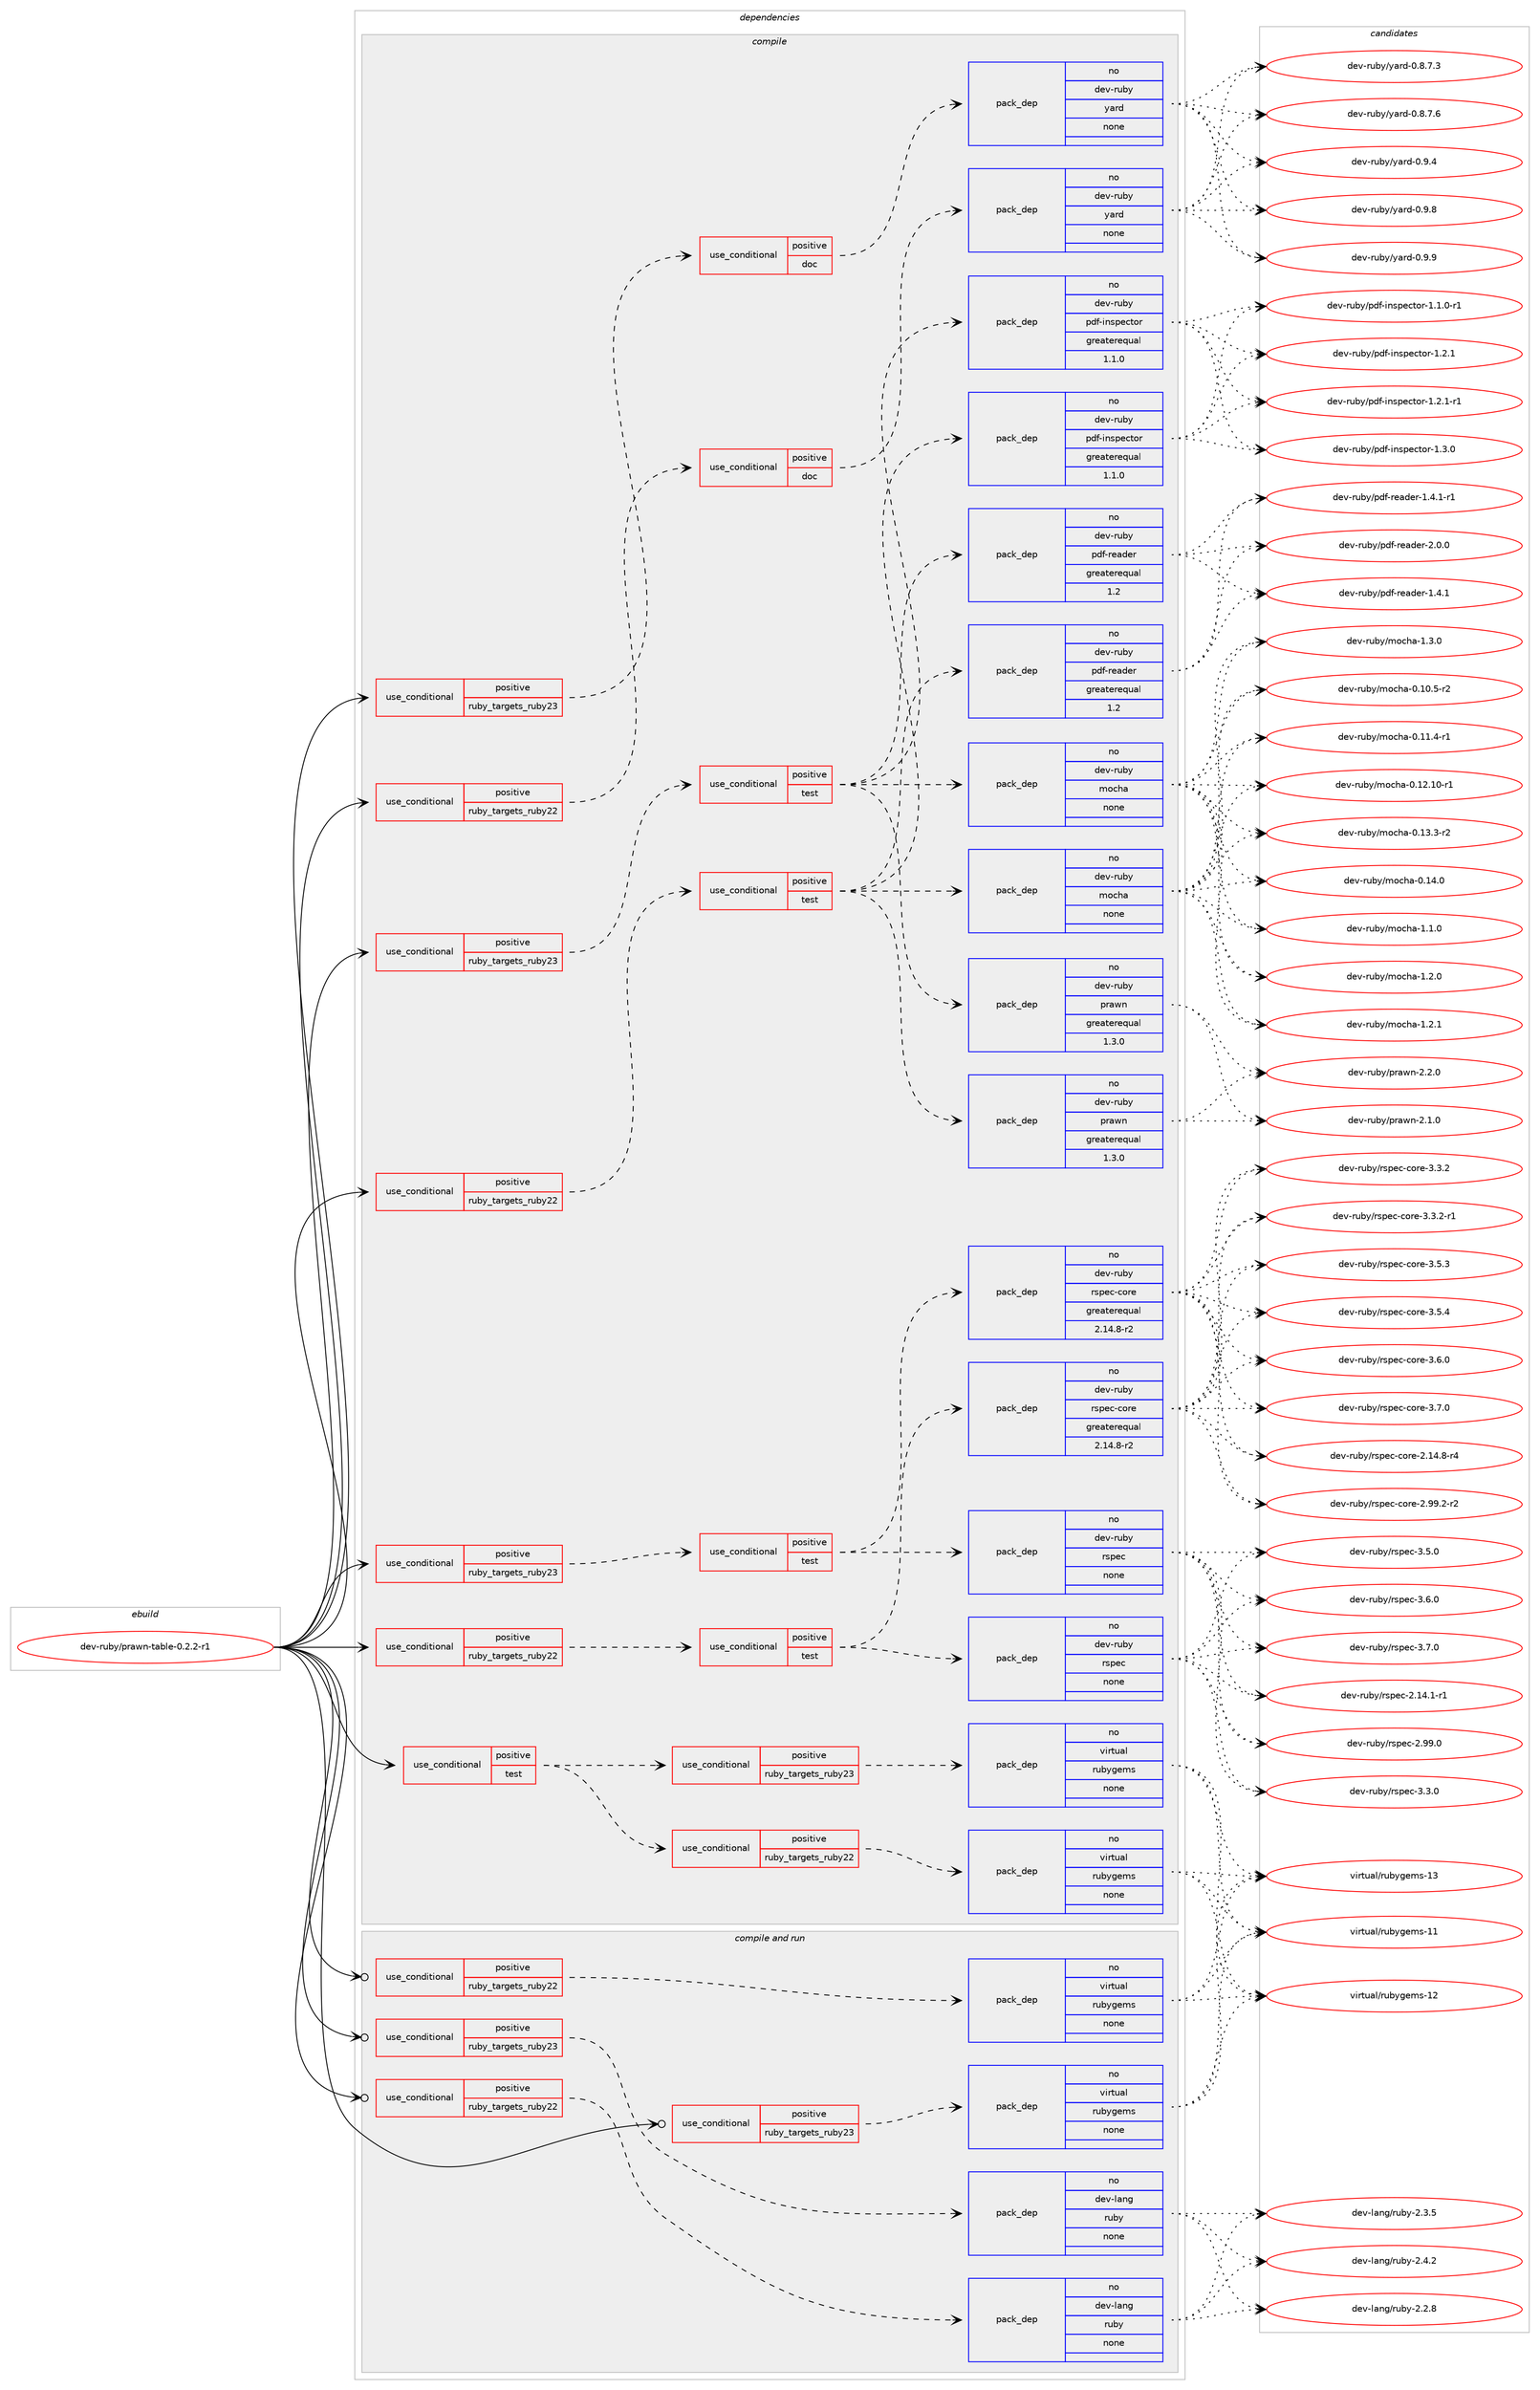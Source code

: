 digraph prolog {

# *************
# Graph options
# *************

newrank=true;
concentrate=true;
compound=true;
graph [rankdir=LR,fontname=Helvetica,fontsize=10,ranksep=1.5];#, ranksep=2.5, nodesep=0.2];
edge  [arrowhead=vee];
node  [fontname=Helvetica,fontsize=10];

# **********
# The ebuild
# **********

subgraph cluster_leftcol {
color=gray;
rank=same;
label=<<i>ebuild</i>>;
id [label="dev-ruby/prawn-table-0.2.2-r1", color=red, width=4, href="../dev-ruby/prawn-table-0.2.2-r1.svg"];
}

# ****************
# The dependencies
# ****************

subgraph cluster_midcol {
color=gray;
label=<<i>dependencies</i>>;
subgraph cluster_compile {
fillcolor="#eeeeee";
style=filled;
label=<<i>compile</i>>;
subgraph cond65507 {
dependency254744 [label=<<TABLE BORDER="0" CELLBORDER="1" CELLSPACING="0" CELLPADDING="4"><TR><TD ROWSPAN="3" CELLPADDING="10">use_conditional</TD></TR><TR><TD>positive</TD></TR><TR><TD>ruby_targets_ruby22</TD></TR></TABLE>>, shape=none, color=red];
subgraph cond65508 {
dependency254745 [label=<<TABLE BORDER="0" CELLBORDER="1" CELLSPACING="0" CELLPADDING="4"><TR><TD ROWSPAN="3" CELLPADDING="10">use_conditional</TD></TR><TR><TD>positive</TD></TR><TR><TD>doc</TD></TR></TABLE>>, shape=none, color=red];
subgraph pack185123 {
dependency254746 [label=<<TABLE BORDER="0" CELLBORDER="1" CELLSPACING="0" CELLPADDING="4" WIDTH="220"><TR><TD ROWSPAN="6" CELLPADDING="30">pack_dep</TD></TR><TR><TD WIDTH="110">no</TD></TR><TR><TD>dev-ruby</TD></TR><TR><TD>yard</TD></TR><TR><TD>none</TD></TR><TR><TD></TD></TR></TABLE>>, shape=none, color=blue];
}
dependency254745:e -> dependency254746:w [weight=20,style="dashed",arrowhead="vee"];
}
dependency254744:e -> dependency254745:w [weight=20,style="dashed",arrowhead="vee"];
}
id:e -> dependency254744:w [weight=20,style="solid",arrowhead="vee"];
subgraph cond65509 {
dependency254747 [label=<<TABLE BORDER="0" CELLBORDER="1" CELLSPACING="0" CELLPADDING="4"><TR><TD ROWSPAN="3" CELLPADDING="10">use_conditional</TD></TR><TR><TD>positive</TD></TR><TR><TD>ruby_targets_ruby22</TD></TR></TABLE>>, shape=none, color=red];
subgraph cond65510 {
dependency254748 [label=<<TABLE BORDER="0" CELLBORDER="1" CELLSPACING="0" CELLPADDING="4"><TR><TD ROWSPAN="3" CELLPADDING="10">use_conditional</TD></TR><TR><TD>positive</TD></TR><TR><TD>test</TD></TR></TABLE>>, shape=none, color=red];
subgraph pack185124 {
dependency254749 [label=<<TABLE BORDER="0" CELLBORDER="1" CELLSPACING="0" CELLPADDING="4" WIDTH="220"><TR><TD ROWSPAN="6" CELLPADDING="30">pack_dep</TD></TR><TR><TD WIDTH="110">no</TD></TR><TR><TD>dev-ruby</TD></TR><TR><TD>mocha</TD></TR><TR><TD>none</TD></TR><TR><TD></TD></TR></TABLE>>, shape=none, color=blue];
}
dependency254748:e -> dependency254749:w [weight=20,style="dashed",arrowhead="vee"];
subgraph pack185125 {
dependency254750 [label=<<TABLE BORDER="0" CELLBORDER="1" CELLSPACING="0" CELLPADDING="4" WIDTH="220"><TR><TD ROWSPAN="6" CELLPADDING="30">pack_dep</TD></TR><TR><TD WIDTH="110">no</TD></TR><TR><TD>dev-ruby</TD></TR><TR><TD>pdf-inspector</TD></TR><TR><TD>greaterequal</TD></TR><TR><TD>1.1.0</TD></TR></TABLE>>, shape=none, color=blue];
}
dependency254748:e -> dependency254750:w [weight=20,style="dashed",arrowhead="vee"];
subgraph pack185126 {
dependency254751 [label=<<TABLE BORDER="0" CELLBORDER="1" CELLSPACING="0" CELLPADDING="4" WIDTH="220"><TR><TD ROWSPAN="6" CELLPADDING="30">pack_dep</TD></TR><TR><TD WIDTH="110">no</TD></TR><TR><TD>dev-ruby</TD></TR><TR><TD>pdf-reader</TD></TR><TR><TD>greaterequal</TD></TR><TR><TD>1.2</TD></TR></TABLE>>, shape=none, color=blue];
}
dependency254748:e -> dependency254751:w [weight=20,style="dashed",arrowhead="vee"];
subgraph pack185127 {
dependency254752 [label=<<TABLE BORDER="0" CELLBORDER="1" CELLSPACING="0" CELLPADDING="4" WIDTH="220"><TR><TD ROWSPAN="6" CELLPADDING="30">pack_dep</TD></TR><TR><TD WIDTH="110">no</TD></TR><TR><TD>dev-ruby</TD></TR><TR><TD>prawn</TD></TR><TR><TD>greaterequal</TD></TR><TR><TD>1.3.0</TD></TR></TABLE>>, shape=none, color=blue];
}
dependency254748:e -> dependency254752:w [weight=20,style="dashed",arrowhead="vee"];
}
dependency254747:e -> dependency254748:w [weight=20,style="dashed",arrowhead="vee"];
}
id:e -> dependency254747:w [weight=20,style="solid",arrowhead="vee"];
subgraph cond65511 {
dependency254753 [label=<<TABLE BORDER="0" CELLBORDER="1" CELLSPACING="0" CELLPADDING="4"><TR><TD ROWSPAN="3" CELLPADDING="10">use_conditional</TD></TR><TR><TD>positive</TD></TR><TR><TD>ruby_targets_ruby22</TD></TR></TABLE>>, shape=none, color=red];
subgraph cond65512 {
dependency254754 [label=<<TABLE BORDER="0" CELLBORDER="1" CELLSPACING="0" CELLPADDING="4"><TR><TD ROWSPAN="3" CELLPADDING="10">use_conditional</TD></TR><TR><TD>positive</TD></TR><TR><TD>test</TD></TR></TABLE>>, shape=none, color=red];
subgraph pack185128 {
dependency254755 [label=<<TABLE BORDER="0" CELLBORDER="1" CELLSPACING="0" CELLPADDING="4" WIDTH="220"><TR><TD ROWSPAN="6" CELLPADDING="30">pack_dep</TD></TR><TR><TD WIDTH="110">no</TD></TR><TR><TD>dev-ruby</TD></TR><TR><TD>rspec</TD></TR><TR><TD>none</TD></TR><TR><TD></TD></TR></TABLE>>, shape=none, color=blue];
}
dependency254754:e -> dependency254755:w [weight=20,style="dashed",arrowhead="vee"];
subgraph pack185129 {
dependency254756 [label=<<TABLE BORDER="0" CELLBORDER="1" CELLSPACING="0" CELLPADDING="4" WIDTH="220"><TR><TD ROWSPAN="6" CELLPADDING="30">pack_dep</TD></TR><TR><TD WIDTH="110">no</TD></TR><TR><TD>dev-ruby</TD></TR><TR><TD>rspec-core</TD></TR><TR><TD>greaterequal</TD></TR><TR><TD>2.14.8-r2</TD></TR></TABLE>>, shape=none, color=blue];
}
dependency254754:e -> dependency254756:w [weight=20,style="dashed",arrowhead="vee"];
}
dependency254753:e -> dependency254754:w [weight=20,style="dashed",arrowhead="vee"];
}
id:e -> dependency254753:w [weight=20,style="solid",arrowhead="vee"];
subgraph cond65513 {
dependency254757 [label=<<TABLE BORDER="0" CELLBORDER="1" CELLSPACING="0" CELLPADDING="4"><TR><TD ROWSPAN="3" CELLPADDING="10">use_conditional</TD></TR><TR><TD>positive</TD></TR><TR><TD>ruby_targets_ruby23</TD></TR></TABLE>>, shape=none, color=red];
subgraph cond65514 {
dependency254758 [label=<<TABLE BORDER="0" CELLBORDER="1" CELLSPACING="0" CELLPADDING="4"><TR><TD ROWSPAN="3" CELLPADDING="10">use_conditional</TD></TR><TR><TD>positive</TD></TR><TR><TD>doc</TD></TR></TABLE>>, shape=none, color=red];
subgraph pack185130 {
dependency254759 [label=<<TABLE BORDER="0" CELLBORDER="1" CELLSPACING="0" CELLPADDING="4" WIDTH="220"><TR><TD ROWSPAN="6" CELLPADDING="30">pack_dep</TD></TR><TR><TD WIDTH="110">no</TD></TR><TR><TD>dev-ruby</TD></TR><TR><TD>yard</TD></TR><TR><TD>none</TD></TR><TR><TD></TD></TR></TABLE>>, shape=none, color=blue];
}
dependency254758:e -> dependency254759:w [weight=20,style="dashed",arrowhead="vee"];
}
dependency254757:e -> dependency254758:w [weight=20,style="dashed",arrowhead="vee"];
}
id:e -> dependency254757:w [weight=20,style="solid",arrowhead="vee"];
subgraph cond65515 {
dependency254760 [label=<<TABLE BORDER="0" CELLBORDER="1" CELLSPACING="0" CELLPADDING="4"><TR><TD ROWSPAN="3" CELLPADDING="10">use_conditional</TD></TR><TR><TD>positive</TD></TR><TR><TD>ruby_targets_ruby23</TD></TR></TABLE>>, shape=none, color=red];
subgraph cond65516 {
dependency254761 [label=<<TABLE BORDER="0" CELLBORDER="1" CELLSPACING="0" CELLPADDING="4"><TR><TD ROWSPAN="3" CELLPADDING="10">use_conditional</TD></TR><TR><TD>positive</TD></TR><TR><TD>test</TD></TR></TABLE>>, shape=none, color=red];
subgraph pack185131 {
dependency254762 [label=<<TABLE BORDER="0" CELLBORDER="1" CELLSPACING="0" CELLPADDING="4" WIDTH="220"><TR><TD ROWSPAN="6" CELLPADDING="30">pack_dep</TD></TR><TR><TD WIDTH="110">no</TD></TR><TR><TD>dev-ruby</TD></TR><TR><TD>mocha</TD></TR><TR><TD>none</TD></TR><TR><TD></TD></TR></TABLE>>, shape=none, color=blue];
}
dependency254761:e -> dependency254762:w [weight=20,style="dashed",arrowhead="vee"];
subgraph pack185132 {
dependency254763 [label=<<TABLE BORDER="0" CELLBORDER="1" CELLSPACING="0" CELLPADDING="4" WIDTH="220"><TR><TD ROWSPAN="6" CELLPADDING="30">pack_dep</TD></TR><TR><TD WIDTH="110">no</TD></TR><TR><TD>dev-ruby</TD></TR><TR><TD>pdf-inspector</TD></TR><TR><TD>greaterequal</TD></TR><TR><TD>1.1.0</TD></TR></TABLE>>, shape=none, color=blue];
}
dependency254761:e -> dependency254763:w [weight=20,style="dashed",arrowhead="vee"];
subgraph pack185133 {
dependency254764 [label=<<TABLE BORDER="0" CELLBORDER="1" CELLSPACING="0" CELLPADDING="4" WIDTH="220"><TR><TD ROWSPAN="6" CELLPADDING="30">pack_dep</TD></TR><TR><TD WIDTH="110">no</TD></TR><TR><TD>dev-ruby</TD></TR><TR><TD>pdf-reader</TD></TR><TR><TD>greaterequal</TD></TR><TR><TD>1.2</TD></TR></TABLE>>, shape=none, color=blue];
}
dependency254761:e -> dependency254764:w [weight=20,style="dashed",arrowhead="vee"];
subgraph pack185134 {
dependency254765 [label=<<TABLE BORDER="0" CELLBORDER="1" CELLSPACING="0" CELLPADDING="4" WIDTH="220"><TR><TD ROWSPAN="6" CELLPADDING="30">pack_dep</TD></TR><TR><TD WIDTH="110">no</TD></TR><TR><TD>dev-ruby</TD></TR><TR><TD>prawn</TD></TR><TR><TD>greaterequal</TD></TR><TR><TD>1.3.0</TD></TR></TABLE>>, shape=none, color=blue];
}
dependency254761:e -> dependency254765:w [weight=20,style="dashed",arrowhead="vee"];
}
dependency254760:e -> dependency254761:w [weight=20,style="dashed",arrowhead="vee"];
}
id:e -> dependency254760:w [weight=20,style="solid",arrowhead="vee"];
subgraph cond65517 {
dependency254766 [label=<<TABLE BORDER="0" CELLBORDER="1" CELLSPACING="0" CELLPADDING="4"><TR><TD ROWSPAN="3" CELLPADDING="10">use_conditional</TD></TR><TR><TD>positive</TD></TR><TR><TD>ruby_targets_ruby23</TD></TR></TABLE>>, shape=none, color=red];
subgraph cond65518 {
dependency254767 [label=<<TABLE BORDER="0" CELLBORDER="1" CELLSPACING="0" CELLPADDING="4"><TR><TD ROWSPAN="3" CELLPADDING="10">use_conditional</TD></TR><TR><TD>positive</TD></TR><TR><TD>test</TD></TR></TABLE>>, shape=none, color=red];
subgraph pack185135 {
dependency254768 [label=<<TABLE BORDER="0" CELLBORDER="1" CELLSPACING="0" CELLPADDING="4" WIDTH="220"><TR><TD ROWSPAN="6" CELLPADDING="30">pack_dep</TD></TR><TR><TD WIDTH="110">no</TD></TR><TR><TD>dev-ruby</TD></TR><TR><TD>rspec</TD></TR><TR><TD>none</TD></TR><TR><TD></TD></TR></TABLE>>, shape=none, color=blue];
}
dependency254767:e -> dependency254768:w [weight=20,style="dashed",arrowhead="vee"];
subgraph pack185136 {
dependency254769 [label=<<TABLE BORDER="0" CELLBORDER="1" CELLSPACING="0" CELLPADDING="4" WIDTH="220"><TR><TD ROWSPAN="6" CELLPADDING="30">pack_dep</TD></TR><TR><TD WIDTH="110">no</TD></TR><TR><TD>dev-ruby</TD></TR><TR><TD>rspec-core</TD></TR><TR><TD>greaterequal</TD></TR><TR><TD>2.14.8-r2</TD></TR></TABLE>>, shape=none, color=blue];
}
dependency254767:e -> dependency254769:w [weight=20,style="dashed",arrowhead="vee"];
}
dependency254766:e -> dependency254767:w [weight=20,style="dashed",arrowhead="vee"];
}
id:e -> dependency254766:w [weight=20,style="solid",arrowhead="vee"];
subgraph cond65519 {
dependency254770 [label=<<TABLE BORDER="0" CELLBORDER="1" CELLSPACING="0" CELLPADDING="4"><TR><TD ROWSPAN="3" CELLPADDING="10">use_conditional</TD></TR><TR><TD>positive</TD></TR><TR><TD>test</TD></TR></TABLE>>, shape=none, color=red];
subgraph cond65520 {
dependency254771 [label=<<TABLE BORDER="0" CELLBORDER="1" CELLSPACING="0" CELLPADDING="4"><TR><TD ROWSPAN="3" CELLPADDING="10">use_conditional</TD></TR><TR><TD>positive</TD></TR><TR><TD>ruby_targets_ruby22</TD></TR></TABLE>>, shape=none, color=red];
subgraph pack185137 {
dependency254772 [label=<<TABLE BORDER="0" CELLBORDER="1" CELLSPACING="0" CELLPADDING="4" WIDTH="220"><TR><TD ROWSPAN="6" CELLPADDING="30">pack_dep</TD></TR><TR><TD WIDTH="110">no</TD></TR><TR><TD>virtual</TD></TR><TR><TD>rubygems</TD></TR><TR><TD>none</TD></TR><TR><TD></TD></TR></TABLE>>, shape=none, color=blue];
}
dependency254771:e -> dependency254772:w [weight=20,style="dashed",arrowhead="vee"];
}
dependency254770:e -> dependency254771:w [weight=20,style="dashed",arrowhead="vee"];
subgraph cond65521 {
dependency254773 [label=<<TABLE BORDER="0" CELLBORDER="1" CELLSPACING="0" CELLPADDING="4"><TR><TD ROWSPAN="3" CELLPADDING="10">use_conditional</TD></TR><TR><TD>positive</TD></TR><TR><TD>ruby_targets_ruby23</TD></TR></TABLE>>, shape=none, color=red];
subgraph pack185138 {
dependency254774 [label=<<TABLE BORDER="0" CELLBORDER="1" CELLSPACING="0" CELLPADDING="4" WIDTH="220"><TR><TD ROWSPAN="6" CELLPADDING="30">pack_dep</TD></TR><TR><TD WIDTH="110">no</TD></TR><TR><TD>virtual</TD></TR><TR><TD>rubygems</TD></TR><TR><TD>none</TD></TR><TR><TD></TD></TR></TABLE>>, shape=none, color=blue];
}
dependency254773:e -> dependency254774:w [weight=20,style="dashed",arrowhead="vee"];
}
dependency254770:e -> dependency254773:w [weight=20,style="dashed",arrowhead="vee"];
}
id:e -> dependency254770:w [weight=20,style="solid",arrowhead="vee"];
}
subgraph cluster_compileandrun {
fillcolor="#eeeeee";
style=filled;
label=<<i>compile and run</i>>;
subgraph cond65522 {
dependency254775 [label=<<TABLE BORDER="0" CELLBORDER="1" CELLSPACING="0" CELLPADDING="4"><TR><TD ROWSPAN="3" CELLPADDING="10">use_conditional</TD></TR><TR><TD>positive</TD></TR><TR><TD>ruby_targets_ruby22</TD></TR></TABLE>>, shape=none, color=red];
subgraph pack185139 {
dependency254776 [label=<<TABLE BORDER="0" CELLBORDER="1" CELLSPACING="0" CELLPADDING="4" WIDTH="220"><TR><TD ROWSPAN="6" CELLPADDING="30">pack_dep</TD></TR><TR><TD WIDTH="110">no</TD></TR><TR><TD>dev-lang</TD></TR><TR><TD>ruby</TD></TR><TR><TD>none</TD></TR><TR><TD></TD></TR></TABLE>>, shape=none, color=blue];
}
dependency254775:e -> dependency254776:w [weight=20,style="dashed",arrowhead="vee"];
}
id:e -> dependency254775:w [weight=20,style="solid",arrowhead="odotvee"];
subgraph cond65523 {
dependency254777 [label=<<TABLE BORDER="0" CELLBORDER="1" CELLSPACING="0" CELLPADDING="4"><TR><TD ROWSPAN="3" CELLPADDING="10">use_conditional</TD></TR><TR><TD>positive</TD></TR><TR><TD>ruby_targets_ruby22</TD></TR></TABLE>>, shape=none, color=red];
subgraph pack185140 {
dependency254778 [label=<<TABLE BORDER="0" CELLBORDER="1" CELLSPACING="0" CELLPADDING="4" WIDTH="220"><TR><TD ROWSPAN="6" CELLPADDING="30">pack_dep</TD></TR><TR><TD WIDTH="110">no</TD></TR><TR><TD>virtual</TD></TR><TR><TD>rubygems</TD></TR><TR><TD>none</TD></TR><TR><TD></TD></TR></TABLE>>, shape=none, color=blue];
}
dependency254777:e -> dependency254778:w [weight=20,style="dashed",arrowhead="vee"];
}
id:e -> dependency254777:w [weight=20,style="solid",arrowhead="odotvee"];
subgraph cond65524 {
dependency254779 [label=<<TABLE BORDER="0" CELLBORDER="1" CELLSPACING="0" CELLPADDING="4"><TR><TD ROWSPAN="3" CELLPADDING="10">use_conditional</TD></TR><TR><TD>positive</TD></TR><TR><TD>ruby_targets_ruby23</TD></TR></TABLE>>, shape=none, color=red];
subgraph pack185141 {
dependency254780 [label=<<TABLE BORDER="0" CELLBORDER="1" CELLSPACING="0" CELLPADDING="4" WIDTH="220"><TR><TD ROWSPAN="6" CELLPADDING="30">pack_dep</TD></TR><TR><TD WIDTH="110">no</TD></TR><TR><TD>dev-lang</TD></TR><TR><TD>ruby</TD></TR><TR><TD>none</TD></TR><TR><TD></TD></TR></TABLE>>, shape=none, color=blue];
}
dependency254779:e -> dependency254780:w [weight=20,style="dashed",arrowhead="vee"];
}
id:e -> dependency254779:w [weight=20,style="solid",arrowhead="odotvee"];
subgraph cond65525 {
dependency254781 [label=<<TABLE BORDER="0" CELLBORDER="1" CELLSPACING="0" CELLPADDING="4"><TR><TD ROWSPAN="3" CELLPADDING="10">use_conditional</TD></TR><TR><TD>positive</TD></TR><TR><TD>ruby_targets_ruby23</TD></TR></TABLE>>, shape=none, color=red];
subgraph pack185142 {
dependency254782 [label=<<TABLE BORDER="0" CELLBORDER="1" CELLSPACING="0" CELLPADDING="4" WIDTH="220"><TR><TD ROWSPAN="6" CELLPADDING="30">pack_dep</TD></TR><TR><TD WIDTH="110">no</TD></TR><TR><TD>virtual</TD></TR><TR><TD>rubygems</TD></TR><TR><TD>none</TD></TR><TR><TD></TD></TR></TABLE>>, shape=none, color=blue];
}
dependency254781:e -> dependency254782:w [weight=20,style="dashed",arrowhead="vee"];
}
id:e -> dependency254781:w [weight=20,style="solid",arrowhead="odotvee"];
}
subgraph cluster_run {
fillcolor="#eeeeee";
style=filled;
label=<<i>run</i>>;
}
}

# **************
# The candidates
# **************

subgraph cluster_choices {
rank=same;
color=gray;
label=<<i>candidates</i>>;

subgraph choice185123 {
color=black;
nodesep=1;
choice100101118451141179812147121971141004548465646554651 [label="dev-ruby/yard-0.8.7.3", color=red, width=4,href="../dev-ruby/yard-0.8.7.3.svg"];
choice100101118451141179812147121971141004548465646554654 [label="dev-ruby/yard-0.8.7.6", color=red, width=4,href="../dev-ruby/yard-0.8.7.6.svg"];
choice10010111845114117981214712197114100454846574652 [label="dev-ruby/yard-0.9.4", color=red, width=4,href="../dev-ruby/yard-0.9.4.svg"];
choice10010111845114117981214712197114100454846574656 [label="dev-ruby/yard-0.9.8", color=red, width=4,href="../dev-ruby/yard-0.9.8.svg"];
choice10010111845114117981214712197114100454846574657 [label="dev-ruby/yard-0.9.9", color=red, width=4,href="../dev-ruby/yard-0.9.9.svg"];
dependency254746:e -> choice100101118451141179812147121971141004548465646554651:w [style=dotted,weight="100"];
dependency254746:e -> choice100101118451141179812147121971141004548465646554654:w [style=dotted,weight="100"];
dependency254746:e -> choice10010111845114117981214712197114100454846574652:w [style=dotted,weight="100"];
dependency254746:e -> choice10010111845114117981214712197114100454846574656:w [style=dotted,weight="100"];
dependency254746:e -> choice10010111845114117981214712197114100454846574657:w [style=dotted,weight="100"];
}
subgraph choice185124 {
color=black;
nodesep=1;
choice1001011184511411798121471091119910497454846494846534511450 [label="dev-ruby/mocha-0.10.5-r2", color=red, width=4,href="../dev-ruby/mocha-0.10.5-r2.svg"];
choice1001011184511411798121471091119910497454846494946524511449 [label="dev-ruby/mocha-0.11.4-r1", color=red, width=4,href="../dev-ruby/mocha-0.11.4-r1.svg"];
choice100101118451141179812147109111991049745484649504649484511449 [label="dev-ruby/mocha-0.12.10-r1", color=red, width=4,href="../dev-ruby/mocha-0.12.10-r1.svg"];
choice1001011184511411798121471091119910497454846495146514511450 [label="dev-ruby/mocha-0.13.3-r2", color=red, width=4,href="../dev-ruby/mocha-0.13.3-r2.svg"];
choice100101118451141179812147109111991049745484649524648 [label="dev-ruby/mocha-0.14.0", color=red, width=4,href="../dev-ruby/mocha-0.14.0.svg"];
choice1001011184511411798121471091119910497454946494648 [label="dev-ruby/mocha-1.1.0", color=red, width=4,href="../dev-ruby/mocha-1.1.0.svg"];
choice1001011184511411798121471091119910497454946504648 [label="dev-ruby/mocha-1.2.0", color=red, width=4,href="../dev-ruby/mocha-1.2.0.svg"];
choice1001011184511411798121471091119910497454946504649 [label="dev-ruby/mocha-1.2.1", color=red, width=4,href="../dev-ruby/mocha-1.2.1.svg"];
choice1001011184511411798121471091119910497454946514648 [label="dev-ruby/mocha-1.3.0", color=red, width=4,href="../dev-ruby/mocha-1.3.0.svg"];
dependency254749:e -> choice1001011184511411798121471091119910497454846494846534511450:w [style=dotted,weight="100"];
dependency254749:e -> choice1001011184511411798121471091119910497454846494946524511449:w [style=dotted,weight="100"];
dependency254749:e -> choice100101118451141179812147109111991049745484649504649484511449:w [style=dotted,weight="100"];
dependency254749:e -> choice1001011184511411798121471091119910497454846495146514511450:w [style=dotted,weight="100"];
dependency254749:e -> choice100101118451141179812147109111991049745484649524648:w [style=dotted,weight="100"];
dependency254749:e -> choice1001011184511411798121471091119910497454946494648:w [style=dotted,weight="100"];
dependency254749:e -> choice1001011184511411798121471091119910497454946504648:w [style=dotted,weight="100"];
dependency254749:e -> choice1001011184511411798121471091119910497454946504649:w [style=dotted,weight="100"];
dependency254749:e -> choice1001011184511411798121471091119910497454946514648:w [style=dotted,weight="100"];
}
subgraph choice185125 {
color=black;
nodesep=1;
choice10010111845114117981214711210010245105110115112101991161111144549464946484511449 [label="dev-ruby/pdf-inspector-1.1.0-r1", color=red, width=4,href="../dev-ruby/pdf-inspector-1.1.0-r1.svg"];
choice1001011184511411798121471121001024510511011511210199116111114454946504649 [label="dev-ruby/pdf-inspector-1.2.1", color=red, width=4,href="../dev-ruby/pdf-inspector-1.2.1.svg"];
choice10010111845114117981214711210010245105110115112101991161111144549465046494511449 [label="dev-ruby/pdf-inspector-1.2.1-r1", color=red, width=4,href="../dev-ruby/pdf-inspector-1.2.1-r1.svg"];
choice1001011184511411798121471121001024510511011511210199116111114454946514648 [label="dev-ruby/pdf-inspector-1.3.0", color=red, width=4,href="../dev-ruby/pdf-inspector-1.3.0.svg"];
dependency254750:e -> choice10010111845114117981214711210010245105110115112101991161111144549464946484511449:w [style=dotted,weight="100"];
dependency254750:e -> choice1001011184511411798121471121001024510511011511210199116111114454946504649:w [style=dotted,weight="100"];
dependency254750:e -> choice10010111845114117981214711210010245105110115112101991161111144549465046494511449:w [style=dotted,weight="100"];
dependency254750:e -> choice1001011184511411798121471121001024510511011511210199116111114454946514648:w [style=dotted,weight="100"];
}
subgraph choice185126 {
color=black;
nodesep=1;
choice1001011184511411798121471121001024511410197100101114454946524649 [label="dev-ruby/pdf-reader-1.4.1", color=red, width=4,href="../dev-ruby/pdf-reader-1.4.1.svg"];
choice10010111845114117981214711210010245114101971001011144549465246494511449 [label="dev-ruby/pdf-reader-1.4.1-r1", color=red, width=4,href="../dev-ruby/pdf-reader-1.4.1-r1.svg"];
choice1001011184511411798121471121001024511410197100101114455046484648 [label="dev-ruby/pdf-reader-2.0.0", color=red, width=4,href="../dev-ruby/pdf-reader-2.0.0.svg"];
dependency254751:e -> choice1001011184511411798121471121001024511410197100101114454946524649:w [style=dotted,weight="100"];
dependency254751:e -> choice10010111845114117981214711210010245114101971001011144549465246494511449:w [style=dotted,weight="100"];
dependency254751:e -> choice1001011184511411798121471121001024511410197100101114455046484648:w [style=dotted,weight="100"];
}
subgraph choice185127 {
color=black;
nodesep=1;
choice10010111845114117981214711211497119110455046494648 [label="dev-ruby/prawn-2.1.0", color=red, width=4,href="../dev-ruby/prawn-2.1.0.svg"];
choice10010111845114117981214711211497119110455046504648 [label="dev-ruby/prawn-2.2.0", color=red, width=4,href="../dev-ruby/prawn-2.2.0.svg"];
dependency254752:e -> choice10010111845114117981214711211497119110455046494648:w [style=dotted,weight="100"];
dependency254752:e -> choice10010111845114117981214711211497119110455046504648:w [style=dotted,weight="100"];
}
subgraph choice185128 {
color=black;
nodesep=1;
choice10010111845114117981214711411511210199455046495246494511449 [label="dev-ruby/rspec-2.14.1-r1", color=red, width=4,href="../dev-ruby/rspec-2.14.1-r1.svg"];
choice1001011184511411798121471141151121019945504657574648 [label="dev-ruby/rspec-2.99.0", color=red, width=4,href="../dev-ruby/rspec-2.99.0.svg"];
choice10010111845114117981214711411511210199455146514648 [label="dev-ruby/rspec-3.3.0", color=red, width=4,href="../dev-ruby/rspec-3.3.0.svg"];
choice10010111845114117981214711411511210199455146534648 [label="dev-ruby/rspec-3.5.0", color=red, width=4,href="../dev-ruby/rspec-3.5.0.svg"];
choice10010111845114117981214711411511210199455146544648 [label="dev-ruby/rspec-3.6.0", color=red, width=4,href="../dev-ruby/rspec-3.6.0.svg"];
choice10010111845114117981214711411511210199455146554648 [label="dev-ruby/rspec-3.7.0", color=red, width=4,href="../dev-ruby/rspec-3.7.0.svg"];
dependency254755:e -> choice10010111845114117981214711411511210199455046495246494511449:w [style=dotted,weight="100"];
dependency254755:e -> choice1001011184511411798121471141151121019945504657574648:w [style=dotted,weight="100"];
dependency254755:e -> choice10010111845114117981214711411511210199455146514648:w [style=dotted,weight="100"];
dependency254755:e -> choice10010111845114117981214711411511210199455146534648:w [style=dotted,weight="100"];
dependency254755:e -> choice10010111845114117981214711411511210199455146544648:w [style=dotted,weight="100"];
dependency254755:e -> choice10010111845114117981214711411511210199455146554648:w [style=dotted,weight="100"];
}
subgraph choice185129 {
color=black;
nodesep=1;
choice100101118451141179812147114115112101994599111114101455046495246564511452 [label="dev-ruby/rspec-core-2.14.8-r4", color=red, width=4,href="../dev-ruby/rspec-core-2.14.8-r4.svg"];
choice100101118451141179812147114115112101994599111114101455046575746504511450 [label="dev-ruby/rspec-core-2.99.2-r2", color=red, width=4,href="../dev-ruby/rspec-core-2.99.2-r2.svg"];
choice100101118451141179812147114115112101994599111114101455146514650 [label="dev-ruby/rspec-core-3.3.2", color=red, width=4,href="../dev-ruby/rspec-core-3.3.2.svg"];
choice1001011184511411798121471141151121019945991111141014551465146504511449 [label="dev-ruby/rspec-core-3.3.2-r1", color=red, width=4,href="../dev-ruby/rspec-core-3.3.2-r1.svg"];
choice100101118451141179812147114115112101994599111114101455146534651 [label="dev-ruby/rspec-core-3.5.3", color=red, width=4,href="../dev-ruby/rspec-core-3.5.3.svg"];
choice100101118451141179812147114115112101994599111114101455146534652 [label="dev-ruby/rspec-core-3.5.4", color=red, width=4,href="../dev-ruby/rspec-core-3.5.4.svg"];
choice100101118451141179812147114115112101994599111114101455146544648 [label="dev-ruby/rspec-core-3.6.0", color=red, width=4,href="../dev-ruby/rspec-core-3.6.0.svg"];
choice100101118451141179812147114115112101994599111114101455146554648 [label="dev-ruby/rspec-core-3.7.0", color=red, width=4,href="../dev-ruby/rspec-core-3.7.0.svg"];
dependency254756:e -> choice100101118451141179812147114115112101994599111114101455046495246564511452:w [style=dotted,weight="100"];
dependency254756:e -> choice100101118451141179812147114115112101994599111114101455046575746504511450:w [style=dotted,weight="100"];
dependency254756:e -> choice100101118451141179812147114115112101994599111114101455146514650:w [style=dotted,weight="100"];
dependency254756:e -> choice1001011184511411798121471141151121019945991111141014551465146504511449:w [style=dotted,weight="100"];
dependency254756:e -> choice100101118451141179812147114115112101994599111114101455146534651:w [style=dotted,weight="100"];
dependency254756:e -> choice100101118451141179812147114115112101994599111114101455146534652:w [style=dotted,weight="100"];
dependency254756:e -> choice100101118451141179812147114115112101994599111114101455146544648:w [style=dotted,weight="100"];
dependency254756:e -> choice100101118451141179812147114115112101994599111114101455146554648:w [style=dotted,weight="100"];
}
subgraph choice185130 {
color=black;
nodesep=1;
choice100101118451141179812147121971141004548465646554651 [label="dev-ruby/yard-0.8.7.3", color=red, width=4,href="../dev-ruby/yard-0.8.7.3.svg"];
choice100101118451141179812147121971141004548465646554654 [label="dev-ruby/yard-0.8.7.6", color=red, width=4,href="../dev-ruby/yard-0.8.7.6.svg"];
choice10010111845114117981214712197114100454846574652 [label="dev-ruby/yard-0.9.4", color=red, width=4,href="../dev-ruby/yard-0.9.4.svg"];
choice10010111845114117981214712197114100454846574656 [label="dev-ruby/yard-0.9.8", color=red, width=4,href="../dev-ruby/yard-0.9.8.svg"];
choice10010111845114117981214712197114100454846574657 [label="dev-ruby/yard-0.9.9", color=red, width=4,href="../dev-ruby/yard-0.9.9.svg"];
dependency254759:e -> choice100101118451141179812147121971141004548465646554651:w [style=dotted,weight="100"];
dependency254759:e -> choice100101118451141179812147121971141004548465646554654:w [style=dotted,weight="100"];
dependency254759:e -> choice10010111845114117981214712197114100454846574652:w [style=dotted,weight="100"];
dependency254759:e -> choice10010111845114117981214712197114100454846574656:w [style=dotted,weight="100"];
dependency254759:e -> choice10010111845114117981214712197114100454846574657:w [style=dotted,weight="100"];
}
subgraph choice185131 {
color=black;
nodesep=1;
choice1001011184511411798121471091119910497454846494846534511450 [label="dev-ruby/mocha-0.10.5-r2", color=red, width=4,href="../dev-ruby/mocha-0.10.5-r2.svg"];
choice1001011184511411798121471091119910497454846494946524511449 [label="dev-ruby/mocha-0.11.4-r1", color=red, width=4,href="../dev-ruby/mocha-0.11.4-r1.svg"];
choice100101118451141179812147109111991049745484649504649484511449 [label="dev-ruby/mocha-0.12.10-r1", color=red, width=4,href="../dev-ruby/mocha-0.12.10-r1.svg"];
choice1001011184511411798121471091119910497454846495146514511450 [label="dev-ruby/mocha-0.13.3-r2", color=red, width=4,href="../dev-ruby/mocha-0.13.3-r2.svg"];
choice100101118451141179812147109111991049745484649524648 [label="dev-ruby/mocha-0.14.0", color=red, width=4,href="../dev-ruby/mocha-0.14.0.svg"];
choice1001011184511411798121471091119910497454946494648 [label="dev-ruby/mocha-1.1.0", color=red, width=4,href="../dev-ruby/mocha-1.1.0.svg"];
choice1001011184511411798121471091119910497454946504648 [label="dev-ruby/mocha-1.2.0", color=red, width=4,href="../dev-ruby/mocha-1.2.0.svg"];
choice1001011184511411798121471091119910497454946504649 [label="dev-ruby/mocha-1.2.1", color=red, width=4,href="../dev-ruby/mocha-1.2.1.svg"];
choice1001011184511411798121471091119910497454946514648 [label="dev-ruby/mocha-1.3.0", color=red, width=4,href="../dev-ruby/mocha-1.3.0.svg"];
dependency254762:e -> choice1001011184511411798121471091119910497454846494846534511450:w [style=dotted,weight="100"];
dependency254762:e -> choice1001011184511411798121471091119910497454846494946524511449:w [style=dotted,weight="100"];
dependency254762:e -> choice100101118451141179812147109111991049745484649504649484511449:w [style=dotted,weight="100"];
dependency254762:e -> choice1001011184511411798121471091119910497454846495146514511450:w [style=dotted,weight="100"];
dependency254762:e -> choice100101118451141179812147109111991049745484649524648:w [style=dotted,weight="100"];
dependency254762:e -> choice1001011184511411798121471091119910497454946494648:w [style=dotted,weight="100"];
dependency254762:e -> choice1001011184511411798121471091119910497454946504648:w [style=dotted,weight="100"];
dependency254762:e -> choice1001011184511411798121471091119910497454946504649:w [style=dotted,weight="100"];
dependency254762:e -> choice1001011184511411798121471091119910497454946514648:w [style=dotted,weight="100"];
}
subgraph choice185132 {
color=black;
nodesep=1;
choice10010111845114117981214711210010245105110115112101991161111144549464946484511449 [label="dev-ruby/pdf-inspector-1.1.0-r1", color=red, width=4,href="../dev-ruby/pdf-inspector-1.1.0-r1.svg"];
choice1001011184511411798121471121001024510511011511210199116111114454946504649 [label="dev-ruby/pdf-inspector-1.2.1", color=red, width=4,href="../dev-ruby/pdf-inspector-1.2.1.svg"];
choice10010111845114117981214711210010245105110115112101991161111144549465046494511449 [label="dev-ruby/pdf-inspector-1.2.1-r1", color=red, width=4,href="../dev-ruby/pdf-inspector-1.2.1-r1.svg"];
choice1001011184511411798121471121001024510511011511210199116111114454946514648 [label="dev-ruby/pdf-inspector-1.3.0", color=red, width=4,href="../dev-ruby/pdf-inspector-1.3.0.svg"];
dependency254763:e -> choice10010111845114117981214711210010245105110115112101991161111144549464946484511449:w [style=dotted,weight="100"];
dependency254763:e -> choice1001011184511411798121471121001024510511011511210199116111114454946504649:w [style=dotted,weight="100"];
dependency254763:e -> choice10010111845114117981214711210010245105110115112101991161111144549465046494511449:w [style=dotted,weight="100"];
dependency254763:e -> choice1001011184511411798121471121001024510511011511210199116111114454946514648:w [style=dotted,weight="100"];
}
subgraph choice185133 {
color=black;
nodesep=1;
choice1001011184511411798121471121001024511410197100101114454946524649 [label="dev-ruby/pdf-reader-1.4.1", color=red, width=4,href="../dev-ruby/pdf-reader-1.4.1.svg"];
choice10010111845114117981214711210010245114101971001011144549465246494511449 [label="dev-ruby/pdf-reader-1.4.1-r1", color=red, width=4,href="../dev-ruby/pdf-reader-1.4.1-r1.svg"];
choice1001011184511411798121471121001024511410197100101114455046484648 [label="dev-ruby/pdf-reader-2.0.0", color=red, width=4,href="../dev-ruby/pdf-reader-2.0.0.svg"];
dependency254764:e -> choice1001011184511411798121471121001024511410197100101114454946524649:w [style=dotted,weight="100"];
dependency254764:e -> choice10010111845114117981214711210010245114101971001011144549465246494511449:w [style=dotted,weight="100"];
dependency254764:e -> choice1001011184511411798121471121001024511410197100101114455046484648:w [style=dotted,weight="100"];
}
subgraph choice185134 {
color=black;
nodesep=1;
choice10010111845114117981214711211497119110455046494648 [label="dev-ruby/prawn-2.1.0", color=red, width=4,href="../dev-ruby/prawn-2.1.0.svg"];
choice10010111845114117981214711211497119110455046504648 [label="dev-ruby/prawn-2.2.0", color=red, width=4,href="../dev-ruby/prawn-2.2.0.svg"];
dependency254765:e -> choice10010111845114117981214711211497119110455046494648:w [style=dotted,weight="100"];
dependency254765:e -> choice10010111845114117981214711211497119110455046504648:w [style=dotted,weight="100"];
}
subgraph choice185135 {
color=black;
nodesep=1;
choice10010111845114117981214711411511210199455046495246494511449 [label="dev-ruby/rspec-2.14.1-r1", color=red, width=4,href="../dev-ruby/rspec-2.14.1-r1.svg"];
choice1001011184511411798121471141151121019945504657574648 [label="dev-ruby/rspec-2.99.0", color=red, width=4,href="../dev-ruby/rspec-2.99.0.svg"];
choice10010111845114117981214711411511210199455146514648 [label="dev-ruby/rspec-3.3.0", color=red, width=4,href="../dev-ruby/rspec-3.3.0.svg"];
choice10010111845114117981214711411511210199455146534648 [label="dev-ruby/rspec-3.5.0", color=red, width=4,href="../dev-ruby/rspec-3.5.0.svg"];
choice10010111845114117981214711411511210199455146544648 [label="dev-ruby/rspec-3.6.0", color=red, width=4,href="../dev-ruby/rspec-3.6.0.svg"];
choice10010111845114117981214711411511210199455146554648 [label="dev-ruby/rspec-3.7.0", color=red, width=4,href="../dev-ruby/rspec-3.7.0.svg"];
dependency254768:e -> choice10010111845114117981214711411511210199455046495246494511449:w [style=dotted,weight="100"];
dependency254768:e -> choice1001011184511411798121471141151121019945504657574648:w [style=dotted,weight="100"];
dependency254768:e -> choice10010111845114117981214711411511210199455146514648:w [style=dotted,weight="100"];
dependency254768:e -> choice10010111845114117981214711411511210199455146534648:w [style=dotted,weight="100"];
dependency254768:e -> choice10010111845114117981214711411511210199455146544648:w [style=dotted,weight="100"];
dependency254768:e -> choice10010111845114117981214711411511210199455146554648:w [style=dotted,weight="100"];
}
subgraph choice185136 {
color=black;
nodesep=1;
choice100101118451141179812147114115112101994599111114101455046495246564511452 [label="dev-ruby/rspec-core-2.14.8-r4", color=red, width=4,href="../dev-ruby/rspec-core-2.14.8-r4.svg"];
choice100101118451141179812147114115112101994599111114101455046575746504511450 [label="dev-ruby/rspec-core-2.99.2-r2", color=red, width=4,href="../dev-ruby/rspec-core-2.99.2-r2.svg"];
choice100101118451141179812147114115112101994599111114101455146514650 [label="dev-ruby/rspec-core-3.3.2", color=red, width=4,href="../dev-ruby/rspec-core-3.3.2.svg"];
choice1001011184511411798121471141151121019945991111141014551465146504511449 [label="dev-ruby/rspec-core-3.3.2-r1", color=red, width=4,href="../dev-ruby/rspec-core-3.3.2-r1.svg"];
choice100101118451141179812147114115112101994599111114101455146534651 [label="dev-ruby/rspec-core-3.5.3", color=red, width=4,href="../dev-ruby/rspec-core-3.5.3.svg"];
choice100101118451141179812147114115112101994599111114101455146534652 [label="dev-ruby/rspec-core-3.5.4", color=red, width=4,href="../dev-ruby/rspec-core-3.5.4.svg"];
choice100101118451141179812147114115112101994599111114101455146544648 [label="dev-ruby/rspec-core-3.6.0", color=red, width=4,href="../dev-ruby/rspec-core-3.6.0.svg"];
choice100101118451141179812147114115112101994599111114101455146554648 [label="dev-ruby/rspec-core-3.7.0", color=red, width=4,href="../dev-ruby/rspec-core-3.7.0.svg"];
dependency254769:e -> choice100101118451141179812147114115112101994599111114101455046495246564511452:w [style=dotted,weight="100"];
dependency254769:e -> choice100101118451141179812147114115112101994599111114101455046575746504511450:w [style=dotted,weight="100"];
dependency254769:e -> choice100101118451141179812147114115112101994599111114101455146514650:w [style=dotted,weight="100"];
dependency254769:e -> choice1001011184511411798121471141151121019945991111141014551465146504511449:w [style=dotted,weight="100"];
dependency254769:e -> choice100101118451141179812147114115112101994599111114101455146534651:w [style=dotted,weight="100"];
dependency254769:e -> choice100101118451141179812147114115112101994599111114101455146534652:w [style=dotted,weight="100"];
dependency254769:e -> choice100101118451141179812147114115112101994599111114101455146544648:w [style=dotted,weight="100"];
dependency254769:e -> choice100101118451141179812147114115112101994599111114101455146554648:w [style=dotted,weight="100"];
}
subgraph choice185137 {
color=black;
nodesep=1;
choice118105114116117971084711411798121103101109115454949 [label="virtual/rubygems-11", color=red, width=4,href="../virtual/rubygems-11.svg"];
choice118105114116117971084711411798121103101109115454950 [label="virtual/rubygems-12", color=red, width=4,href="../virtual/rubygems-12.svg"];
choice118105114116117971084711411798121103101109115454951 [label="virtual/rubygems-13", color=red, width=4,href="../virtual/rubygems-13.svg"];
dependency254772:e -> choice118105114116117971084711411798121103101109115454949:w [style=dotted,weight="100"];
dependency254772:e -> choice118105114116117971084711411798121103101109115454950:w [style=dotted,weight="100"];
dependency254772:e -> choice118105114116117971084711411798121103101109115454951:w [style=dotted,weight="100"];
}
subgraph choice185138 {
color=black;
nodesep=1;
choice118105114116117971084711411798121103101109115454949 [label="virtual/rubygems-11", color=red, width=4,href="../virtual/rubygems-11.svg"];
choice118105114116117971084711411798121103101109115454950 [label="virtual/rubygems-12", color=red, width=4,href="../virtual/rubygems-12.svg"];
choice118105114116117971084711411798121103101109115454951 [label="virtual/rubygems-13", color=red, width=4,href="../virtual/rubygems-13.svg"];
dependency254774:e -> choice118105114116117971084711411798121103101109115454949:w [style=dotted,weight="100"];
dependency254774:e -> choice118105114116117971084711411798121103101109115454950:w [style=dotted,weight="100"];
dependency254774:e -> choice118105114116117971084711411798121103101109115454951:w [style=dotted,weight="100"];
}
subgraph choice185139 {
color=black;
nodesep=1;
choice10010111845108971101034711411798121455046504656 [label="dev-lang/ruby-2.2.8", color=red, width=4,href="../dev-lang/ruby-2.2.8.svg"];
choice10010111845108971101034711411798121455046514653 [label="dev-lang/ruby-2.3.5", color=red, width=4,href="../dev-lang/ruby-2.3.5.svg"];
choice10010111845108971101034711411798121455046524650 [label="dev-lang/ruby-2.4.2", color=red, width=4,href="../dev-lang/ruby-2.4.2.svg"];
dependency254776:e -> choice10010111845108971101034711411798121455046504656:w [style=dotted,weight="100"];
dependency254776:e -> choice10010111845108971101034711411798121455046514653:w [style=dotted,weight="100"];
dependency254776:e -> choice10010111845108971101034711411798121455046524650:w [style=dotted,weight="100"];
}
subgraph choice185140 {
color=black;
nodesep=1;
choice118105114116117971084711411798121103101109115454949 [label="virtual/rubygems-11", color=red, width=4,href="../virtual/rubygems-11.svg"];
choice118105114116117971084711411798121103101109115454950 [label="virtual/rubygems-12", color=red, width=4,href="../virtual/rubygems-12.svg"];
choice118105114116117971084711411798121103101109115454951 [label="virtual/rubygems-13", color=red, width=4,href="../virtual/rubygems-13.svg"];
dependency254778:e -> choice118105114116117971084711411798121103101109115454949:w [style=dotted,weight="100"];
dependency254778:e -> choice118105114116117971084711411798121103101109115454950:w [style=dotted,weight="100"];
dependency254778:e -> choice118105114116117971084711411798121103101109115454951:w [style=dotted,weight="100"];
}
subgraph choice185141 {
color=black;
nodesep=1;
choice10010111845108971101034711411798121455046504656 [label="dev-lang/ruby-2.2.8", color=red, width=4,href="../dev-lang/ruby-2.2.8.svg"];
choice10010111845108971101034711411798121455046514653 [label="dev-lang/ruby-2.3.5", color=red, width=4,href="../dev-lang/ruby-2.3.5.svg"];
choice10010111845108971101034711411798121455046524650 [label="dev-lang/ruby-2.4.2", color=red, width=4,href="../dev-lang/ruby-2.4.2.svg"];
dependency254780:e -> choice10010111845108971101034711411798121455046504656:w [style=dotted,weight="100"];
dependency254780:e -> choice10010111845108971101034711411798121455046514653:w [style=dotted,weight="100"];
dependency254780:e -> choice10010111845108971101034711411798121455046524650:w [style=dotted,weight="100"];
}
subgraph choice185142 {
color=black;
nodesep=1;
choice118105114116117971084711411798121103101109115454949 [label="virtual/rubygems-11", color=red, width=4,href="../virtual/rubygems-11.svg"];
choice118105114116117971084711411798121103101109115454950 [label="virtual/rubygems-12", color=red, width=4,href="../virtual/rubygems-12.svg"];
choice118105114116117971084711411798121103101109115454951 [label="virtual/rubygems-13", color=red, width=4,href="../virtual/rubygems-13.svg"];
dependency254782:e -> choice118105114116117971084711411798121103101109115454949:w [style=dotted,weight="100"];
dependency254782:e -> choice118105114116117971084711411798121103101109115454950:w [style=dotted,weight="100"];
dependency254782:e -> choice118105114116117971084711411798121103101109115454951:w [style=dotted,weight="100"];
}
}

}
